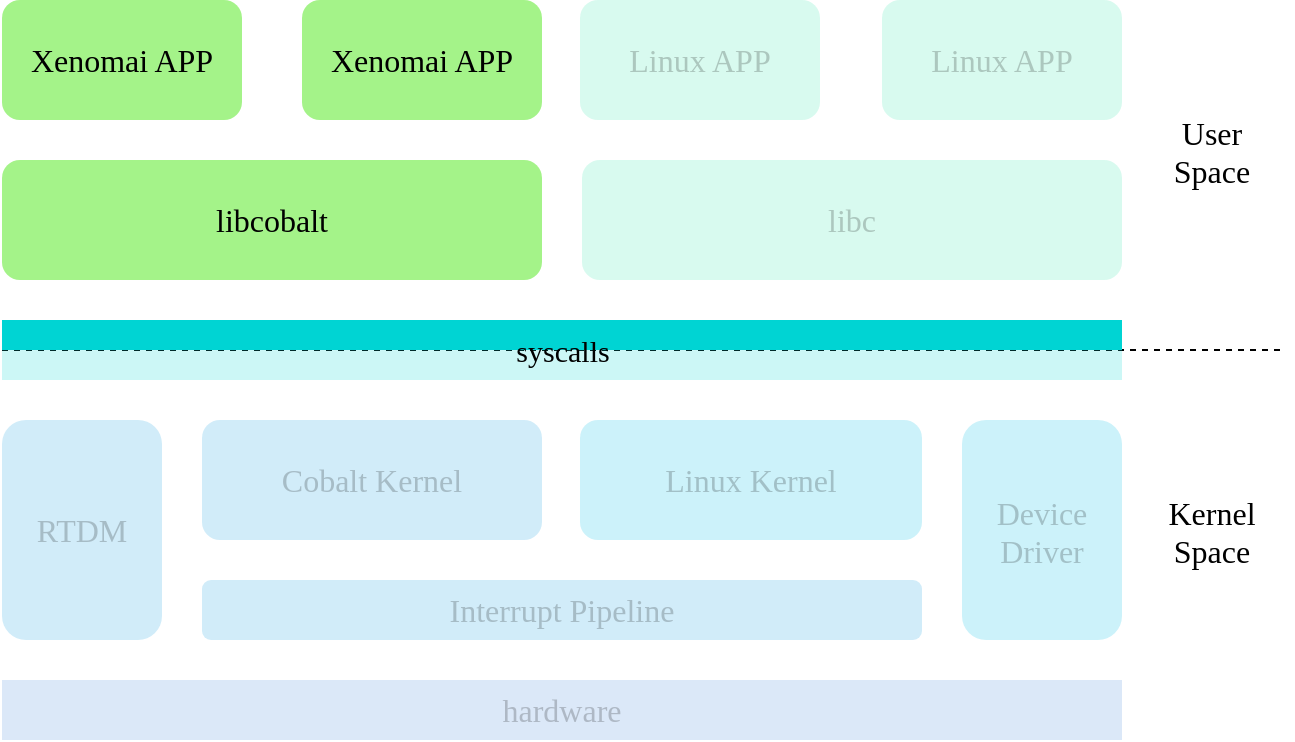 <mxfile scale="1" border="0" disableSvgWarning="true" version="20.8.16" type="device"><diagram id="-jjQkb2CXfaVrQBBxeze" name="Page-1"><mxGraphModel dx="1050" dy="662" grid="1" gridSize="10" guides="1" tooltips="1" connect="1" arrows="1" fold="1" page="1" pageScale="1" pageWidth="827" pageHeight="1169" math="0" shadow="0"><root><mxCell id="0"/><mxCell id="1" parent="0"/><mxCell id="10" value="" style="endArrow=none;dashed=1;html=1;fontFamily=Times New Roman;fontSize=16;fontStyle=0;fontColor=#000000;labelBackgroundColor=none;exitX=0;exitY=0;exitDx=0;exitDy=0;" parent="1" source="9" edge="1"><mxGeometry width="50" height="50" relative="1" as="geometry"><mxPoint x="40" y="335" as="sourcePoint"/><mxPoint x="760.32" y="335" as="targetPoint"/></mxGeometry></mxCell><mxCell id="2" value="hardware" style="rounded=0;whiteSpace=wrap;html=1;gradientColor=none;fillColor=#4B8EDD;fontSize=16;fontFamily=Times New Roman;fontStyle=0;fontColor=#000000;labelBackgroundColor=none;strokeColor=none;textOpacity=20;opacity=20;" parent="1" vertex="1"><mxGeometry x="120" y="500" width="560" height="30" as="geometry"/></mxCell><mxCell id="3" value="Interrupt Pipeline" style="rounded=1;whiteSpace=wrap;html=1;fontFamily=Times New Roman;fontSize=16;fillColor=#1BA1E2;gradientColor=none;fontStyle=0;strokeColor=none;fontColor=#000000;labelBackgroundColor=none;textOpacity=20;opacity=20;" parent="1" vertex="1"><mxGeometry x="220" y="450" width="360" height="30" as="geometry"/></mxCell><mxCell id="4" value="Cobalt Kernel" style="rounded=1;whiteSpace=wrap;html=1;fontFamily=Times New Roman;fontSize=16;fillColor=#1BA1E2;gradientColor=none;fontStyle=0;strokeColor=none;fontColor=#000000;labelBackgroundColor=none;textOpacity=20;opacity=20;" parent="1" vertex="1"><mxGeometry x="220" y="370" width="170" height="60" as="geometry"/></mxCell><mxCell id="5" value="Linux Kernel" style="rounded=1;whiteSpace=wrap;html=1;fontFamily=Times New Roman;fontSize=16;fillColor=#00BCE6;fontStyle=0;fontColor=#000000;strokeColor=none;labelBackgroundColor=none;textOpacity=20;opacity=20;" parent="1" vertex="1"><mxGeometry x="409" y="370" width="171" height="60" as="geometry"/></mxCell><mxCell id="7" value="RTDM" style="rounded=1;whiteSpace=wrap;html=1;fontFamily=Times New Roman;fontSize=16;fillColor=#1BA1E2;gradientColor=none;fontStyle=0;strokeColor=none;fontColor=#000000;labelBackgroundColor=none;textOpacity=20;opacity=20;" parent="1" vertex="1"><mxGeometry x="120" y="370" width="80" height="110" as="geometry"/></mxCell><mxCell id="8" value="Device&#10;Driver" style="text;strokeColor=none;fillColor=#00BCE6;align=center;verticalAlign=middle;spacingLeft=4;spacingRight=4;overflow=hidden;rotatable=0;points=[[0,0.5],[1,0.5]];portConstraint=eastwest;fontFamily=Times New Roman;fontSize=16;textDirection=ltr;fontStyle=0;rounded=1;fontColor=#000000;labelBackgroundColor=none;textOpacity=20;opacity=20;" parent="1" vertex="1"><mxGeometry x="600" y="370" width="80" height="110" as="geometry"/></mxCell><mxCell id="11" value="libcobalt" style="rounded=1;whiteSpace=wrap;html=1;fontFamily=Times New Roman;fontSize=16;fillColor=#A4F389;gradientColor=none;fontStyle=0;gradientDirection=radial;strokeColor=none;fontColor=#000000;labelBackgroundColor=none;" parent="1" vertex="1"><mxGeometry x="120" y="240" width="270" height="60" as="geometry"/></mxCell><mxCell id="13" value="libc" style="rounded=1;whiteSpace=wrap;html=1;fontFamily=Times New Roman;fontSize=16;fillColor=#3EE6AF;fontStyle=0;fontColor=#000000;strokeColor=none;labelBackgroundColor=none;opacity=20;textOpacity=20;" parent="1" vertex="1"><mxGeometry x="410" y="240" width="270" height="60" as="geometry"/></mxCell><mxCell id="14" value="Linux APP" style="rounded=1;fontFamily=Times New Roman;fontSize=16;fillColor=#3EE6AF;fontStyle=0;textDirection=ltr;html=1;whiteSpace=wrap;fontColor=#000000;strokeColor=none;labelBackgroundColor=none;opacity=20;textOpacity=20;" parent="1" vertex="1"><mxGeometry x="560" y="160" width="120" height="60" as="geometry"/></mxCell><mxCell id="15" value="Linux APP" style="rounded=1;whiteSpace=wrap;html=1;fontFamily=Times New Roman;fontSize=16;fontStyle=0;fillColor=#3EE6AF;fontColor=#000000;strokeColor=none;labelBackgroundColor=none;opacity=20;textOpacity=20;" parent="1" vertex="1"><mxGeometry x="409" y="160" width="120" height="60" as="geometry"/></mxCell><mxCell id="16" value="Xenomai APP" style="rounded=1;whiteSpace=wrap;html=1;fontFamily=Times New Roman;fontSize=16;fillColor=#A4F389;gradientColor=none;fontStyle=0;fillStyle=auto;strokeColor=none;fontColor=#000000;labelBackgroundColor=none;" parent="1" vertex="1"><mxGeometry x="120" y="160" width="120" height="60" as="geometry"/></mxCell><mxCell id="17" value="Xenomai APP" style="rounded=1;whiteSpace=wrap;html=1;fontFamily=Times New Roman;fontSize=16;fillColor=#A4F389;gradientColor=none;fontStyle=0;fillStyle=auto;strokeColor=none;fontColor=#000000;labelBackgroundColor=none;" parent="1" vertex="1"><mxGeometry x="270" y="160" width="120" height="60" as="geometry"/></mxCell><mxCell id="18" value="User&#10;Space" style="text;strokeColor=none;fillColor=none;align=center;verticalAlign=middle;spacingLeft=4;spacingRight=4;overflow=hidden;rotatable=0;points=[[0,0.5],[1,0.5]];portConstraint=eastwest;fontFamily=Times New Roman;fontSize=16;textDirection=ltr;fontStyle=0;fontColor=#000000;labelBackgroundColor=none;" parent="1" vertex="1"><mxGeometry x="690" y="210" width="70" height="50" as="geometry"/></mxCell><mxCell id="19" value="Kernel&#10;Space" style="text;strokeColor=none;fillColor=none;align=center;verticalAlign=middle;spacingLeft=4;spacingRight=4;overflow=hidden;rotatable=0;points=[[0,0.5],[1,0.5]];portConstraint=eastwest;fontFamily=Times New Roman;fontSize=16;textDirection=ltr;fontStyle=0;fontColor=#000000;labelBackgroundColor=none;" parent="1" vertex="1"><mxGeometry x="685" y="395" width="80" height="60" as="geometry"/></mxCell><mxCell id="9" value="" style="rounded=0;whiteSpace=wrap;html=1;fontFamily=Times New Roman;fontSize=16;fillColor=#00D4D3;gradientColor=none;fontStyle=0;fontColor=#000000;labelBackgroundColor=none;strokeColor=none;textOpacity=20;opacity=20;" parent="1" vertex="1"><mxGeometry x="120" y="335" width="560" height="15" as="geometry"/></mxCell><mxCell id="4yQyMUrUmq1MGlnV90wV-20" value="" style="rounded=0;whiteSpace=wrap;html=1;fontFamily=Times New Roman;fontSize=16;fillColor=#00D4D3;gradientColor=none;fontStyle=0;fontColor=#000000;labelBackgroundColor=none;strokeColor=none;" vertex="1" parent="1"><mxGeometry x="120" y="320" width="560" height="15" as="geometry"/></mxCell><mxCell id="4yQyMUrUmq1MGlnV90wV-21" value="&lt;font style=&quot;font-size: 15px;&quot;&gt;syscalls&lt;/font&gt;" style="text;html=1;align=center;verticalAlign=middle;resizable=0;points=[];autosize=1;strokeColor=none;fillColor=none;fontFamily=Times New Roman;fontSize=15;" vertex="1" parent="1"><mxGeometry x="365" y="320" width="70" height="30" as="geometry"/></mxCell></root></mxGraphModel></diagram></mxfile>